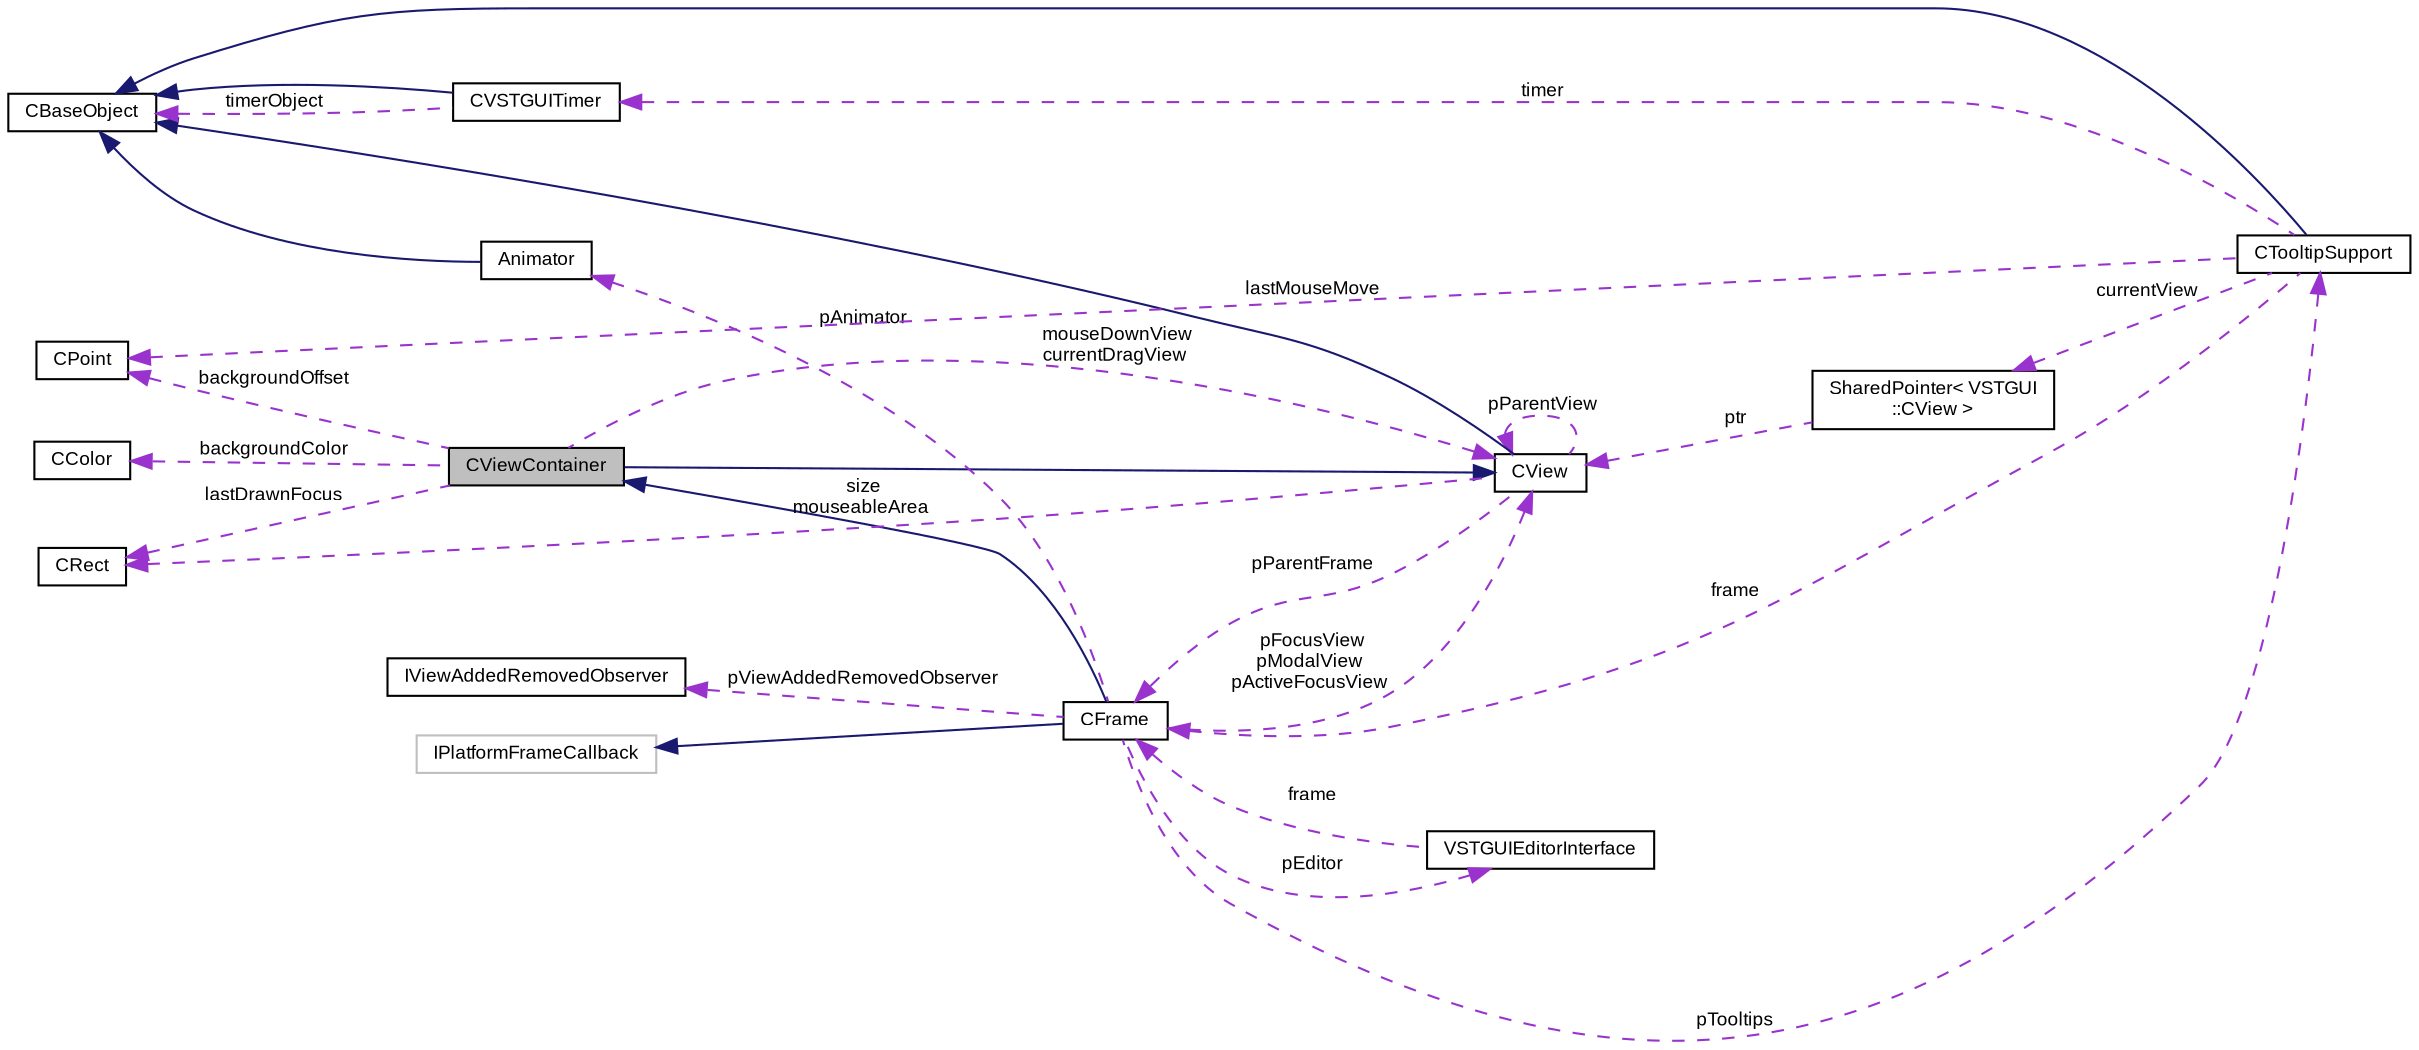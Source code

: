 digraph "CViewContainer"
{
  bgcolor="transparent";
  edge [fontname="Arial",fontsize="9",labelfontname="Arial",labelfontsize="9"];
  node [fontname="Arial",fontsize="9",shape=record];
  rankdir="LR";
  Node1 [label="CViewContainer",height=0.2,width=0.4,color="black", fillcolor="grey75", style="filled" fontcolor="black"];
  Node2 -> Node1 [dir="back",color="midnightblue",fontsize="9",style="solid",fontname="Arial"];
  Node2 [label="CView",height=0.2,width=0.4,color="black",URL="$class_v_s_t_g_u_i_1_1_c_view.html",tooltip="Base Class of all view objects. "];
  Node3 -> Node2 [dir="back",color="midnightblue",fontsize="9",style="solid",fontname="Arial"];
  Node3 [label="CBaseObject",height=0.2,width=0.4,color="black",URL="$class_v_s_t_g_u_i_1_1_c_base_object.html",tooltip="Base Object with reference counter. "];
  Node4 -> Node2 [dir="back",color="darkorchid3",fontsize="9",style="dashed",label=" pParentFrame" ,fontname="Arial"];
  Node4 [label="CFrame",height=0.2,width=0.4,color="black",URL="$class_v_s_t_g_u_i_1_1_c_frame.html",tooltip="The CFrame is the parent container of all views. "];
  Node1 -> Node4 [dir="back",color="midnightblue",fontsize="9",style="solid",fontname="Arial"];
  Node5 -> Node4 [dir="back",color="midnightblue",fontsize="9",style="solid",fontname="Arial"];
  Node5 [label="IPlatformFrameCallback",height=0.2,width=0.4,color="grey75"];
  Node6 -> Node4 [dir="back",color="darkorchid3",fontsize="9",style="dashed",label=" pViewAddedRemovedObserver" ,fontname="Arial"];
  Node6 [label="IViewAddedRemovedObserver",height=0.2,width=0.4,color="black",URL="$class_v_s_t_g_u_i_1_1_i_view_added_removed_observer.html",tooltip="view added removed observer interface for CFrame "];
  Node2 -> Node4 [dir="back",color="darkorchid3",fontsize="9",style="dashed",label=" pFocusView\npModalView\npActiveFocusView" ,fontname="Arial"];
  Node7 -> Node4 [dir="back",color="darkorchid3",fontsize="9",style="dashed",label=" pAnimator" ,fontname="Arial"];
  Node7 [label="Animator",height=0.2,width=0.4,color="black",URL="$class_v_s_t_g_u_i_1_1_animation_1_1_animator.html",tooltip="Animation runner. "];
  Node3 -> Node7 [dir="back",color="midnightblue",fontsize="9",style="solid",fontname="Arial"];
  Node8 -> Node4 [dir="back",color="darkorchid3",fontsize="9",style="dashed",label=" pTooltips" ,fontname="Arial"];
  Node8 [label="CTooltipSupport",height=0.2,width=0.4,color="black",URL="$class_v_s_t_g_u_i_1_1_c_tooltip_support.html",tooltip="Generic Tooltip Support class. "];
  Node3 -> Node8 [dir="back",color="midnightblue",fontsize="9",style="solid",fontname="Arial"];
  Node4 -> Node8 [dir="back",color="darkorchid3",fontsize="9",style="dashed",label=" frame" ,fontname="Arial"];
  Node9 -> Node8 [dir="back",color="darkorchid3",fontsize="9",style="dashed",label=" lastMouseMove" ,fontname="Arial"];
  Node9 [label="CPoint",height=0.2,width=0.4,color="black",URL="$struct_v_s_t_g_u_i_1_1_c_point.html",tooltip="Point structure. "];
  Node10 -> Node8 [dir="back",color="darkorchid3",fontsize="9",style="dashed",label=" timer" ,fontname="Arial"];
  Node10 [label="CVSTGUITimer",height=0.2,width=0.4,color="black",URL="$class_v_s_t_g_u_i_1_1_c_v_s_t_g_u_i_timer.html",tooltip="A timer class, which posts timer messages to CBaseObjects. "];
  Node3 -> Node10 [dir="back",color="midnightblue",fontsize="9",style="solid",fontname="Arial"];
  Node3 -> Node10 [dir="back",color="darkorchid3",fontsize="9",style="dashed",label=" timerObject" ,fontname="Arial"];
  Node11 -> Node8 [dir="back",color="darkorchid3",fontsize="9",style="dashed",label=" currentView" ,fontname="Arial"];
  Node11 [label="SharedPointer\< VSTGUI\l::CView \>",height=0.2,width=0.4,color="black",URL="$class_v_s_t_g_u_i_1_1_shared_pointer.html"];
  Node2 -> Node11 [dir="back",color="darkorchid3",fontsize="9",style="dashed",label=" ptr" ,fontname="Arial"];
  Node12 -> Node4 [dir="back",color="darkorchid3",fontsize="9",style="dashed",label=" pEditor" ,fontname="Arial"];
  Node12 [label="VSTGUIEditorInterface",height=0.2,width=0.4,color="black",URL="$class_v_s_t_g_u_i_1_1_v_s_t_g_u_i_editor_interface.html"];
  Node4 -> Node12 [dir="back",color="darkorchid3",fontsize="9",style="dashed",label=" frame" ,fontname="Arial"];
  Node2 -> Node2 [dir="back",color="darkorchid3",fontsize="9",style="dashed",label=" pParentView" ,fontname="Arial"];
  Node13 -> Node2 [dir="back",color="darkorchid3",fontsize="9",style="dashed",label=" size\nmouseableArea" ,fontname="Arial"];
  Node13 [label="CRect",height=0.2,width=0.4,color="black",URL="$struct_v_s_t_g_u_i_1_1_c_rect.html",tooltip="Rect structure. "];
  Node2 -> Node1 [dir="back",color="darkorchid3",fontsize="9",style="dashed",label=" mouseDownView\ncurrentDragView" ,fontname="Arial"];
  Node9 -> Node1 [dir="back",color="darkorchid3",fontsize="9",style="dashed",label=" backgroundOffset" ,fontname="Arial"];
  Node14 -> Node1 [dir="back",color="darkorchid3",fontsize="9",style="dashed",label=" backgroundColor" ,fontname="Arial"];
  Node14 [label="CColor",height=0.2,width=0.4,color="black",URL="$struct_v_s_t_g_u_i_1_1_c_color.html",tooltip="RGBA Color structure. "];
  Node13 -> Node1 [dir="back",color="darkorchid3",fontsize="9",style="dashed",label=" lastDrawnFocus" ,fontname="Arial"];
}
